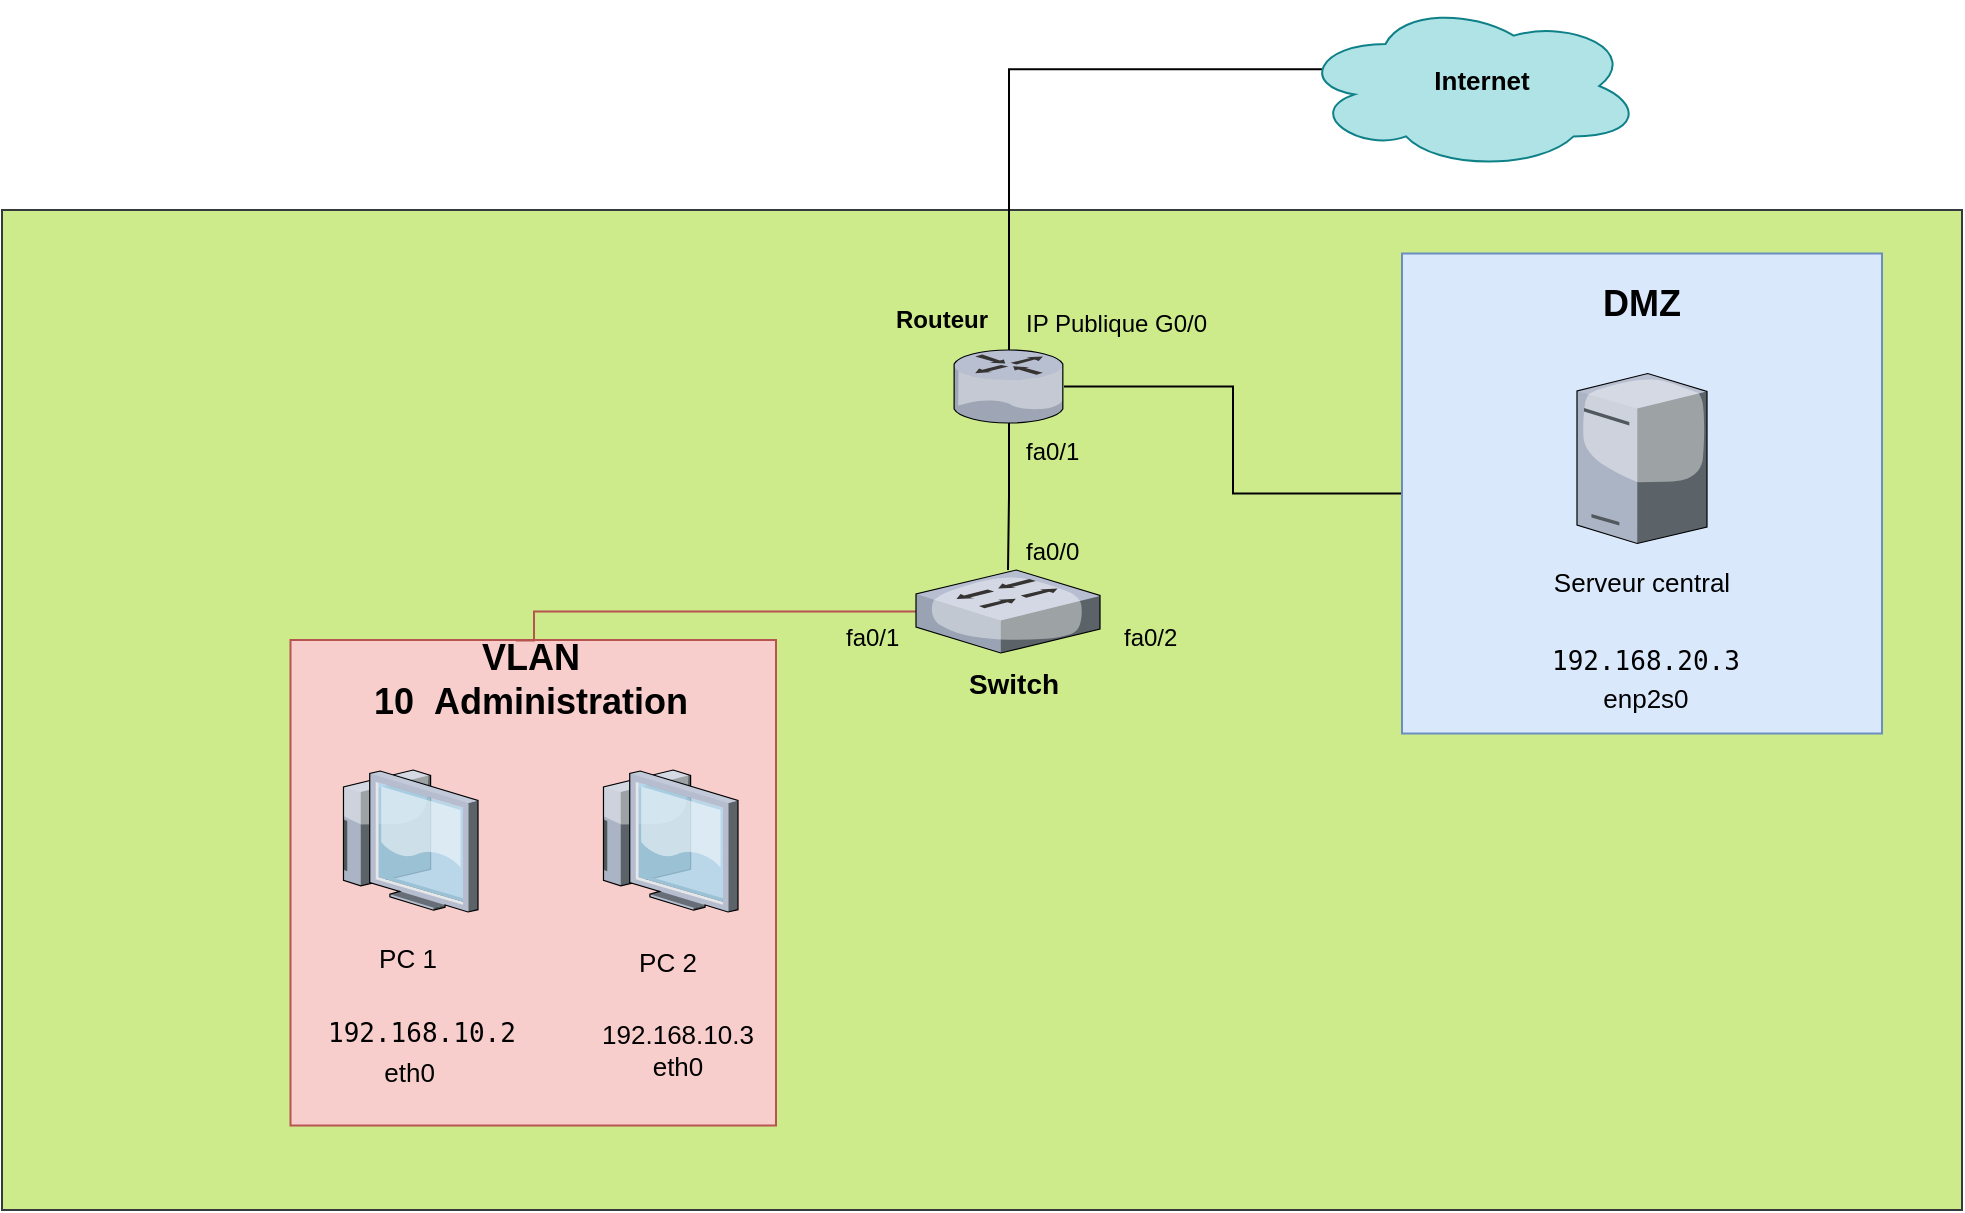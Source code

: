 <mxfile version="27.0.5">
  <diagram name="Page-1" id="jhf09ls7IOTQYogmO61J">
    <mxGraphModel dx="1282" dy="1885" grid="1" gridSize="10" guides="1" tooltips="1" connect="1" arrows="1" fold="1" page="1" pageScale="1" pageWidth="827" pageHeight="1169" math="0" shadow="0">
      <root>
        <mxCell id="0" />
        <mxCell id="1" parent="0" />
        <mxCell id="uptyACYF9q1GfJ_68p10-8" value="" style="rounded=0;whiteSpace=wrap;html=1;shadow=0;strokeColor=#36393d;fillColor=#cdeb8b;" parent="1" vertex="1">
          <mxGeometry x="10" y="-20" width="980" height="500" as="geometry" />
        </mxCell>
        <mxCell id="uptyACYF9q1GfJ_68p10-11" value="" style="whiteSpace=wrap;html=1;aspect=fixed;strokeColor=#b85450;fillColor=#f8cecc;" parent="1" vertex="1">
          <mxGeometry x="154.25" y="195" width="242.75" height="242.75" as="geometry" />
        </mxCell>
        <mxCell id="yxZzJRFGtM7eDR7PXihF-28" style="edgeStyle=orthogonalEdgeStyle;rounded=0;orthogonalLoop=1;jettySize=auto;html=1;exitX=0.07;exitY=0.4;exitDx=0;exitDy=0;exitPerimeter=0;endArrow=none;startFill=0;" parent="1" source="uptyACYF9q1GfJ_68p10-2" target="uptyACYF9q1GfJ_68p10-5" edge="1">
          <mxGeometry relative="1" as="geometry" />
        </mxCell>
        <mxCell id="uptyACYF9q1GfJ_68p10-2" value="" style="ellipse;shape=cloud;whiteSpace=wrap;html=1;fillColor=#b0e3e6;strokeColor=#0e8088;" parent="1" vertex="1">
          <mxGeometry x="659" y="-124" width="171" height="84" as="geometry" />
        </mxCell>
        <mxCell id="uptyACYF9q1GfJ_68p10-4" value="Routeur" style="text;html=1;align=center;verticalAlign=middle;whiteSpace=wrap;rounded=0;fontStyle=1" parent="1" vertex="1">
          <mxGeometry x="450" y="20" width="60" height="30" as="geometry" />
        </mxCell>
        <mxCell id="yxZzJRFGtM7eDR7PXihF-13" value="" style="edgeStyle=orthogonalEdgeStyle;rounded=0;orthogonalLoop=1;jettySize=auto;html=1;verticalAlign=bottom;endArrow=none;startFill=0;" parent="1" source="uptyACYF9q1GfJ_68p10-5" target="uptyACYF9q1GfJ_68p10-6" edge="1">
          <mxGeometry relative="1" as="geometry" />
        </mxCell>
        <mxCell id="uptyACYF9q1GfJ_68p10-5" value="" style="verticalLabelPosition=bottom;sketch=0;aspect=fixed;html=1;verticalAlign=top;strokeColor=none;align=center;outlineConnect=0;shape=mxgraph.citrix.router;" parent="1" vertex="1">
          <mxGeometry x="486" y="50" width="55" height="36.5" as="geometry" />
        </mxCell>
        <mxCell id="yxZzJRFGtM7eDR7PXihF-22" style="edgeStyle=orthogonalEdgeStyle;rounded=0;orthogonalLoop=1;jettySize=auto;html=1;entryX=0;entryY=0.5;entryDx=0;entryDy=0;endArrow=none;startFill=0;" parent="1" source="uptyACYF9q1GfJ_68p10-5" target="yxZzJRFGtM7eDR7PXihF-3" edge="1">
          <mxGeometry relative="1" as="geometry">
            <mxPoint x="630" y="120" as="sourcePoint" />
            <mxPoint x="634" y="476" as="targetPoint" />
            <Array as="points" />
          </mxGeometry>
        </mxCell>
        <mxCell id="yxZzJRFGtM7eDR7PXihF-23" style="edgeStyle=orthogonalEdgeStyle;rounded=0;orthogonalLoop=1;jettySize=auto;html=1;fillColor=#f8cecc;strokeColor=#B85450;entryX=0.464;entryY=0.001;entryDx=0;entryDy=0;entryPerimeter=0;endArrow=none;startFill=0;" parent="1" source="uptyACYF9q1GfJ_68p10-6" target="uptyACYF9q1GfJ_68p10-11" edge="1">
          <mxGeometry relative="1" as="geometry">
            <mxPoint x="295" y="240" as="targetPoint" />
            <Array as="points">
              <mxPoint x="276" y="181" />
              <mxPoint x="276" y="195" />
            </Array>
          </mxGeometry>
        </mxCell>
        <mxCell id="uptyACYF9q1GfJ_68p10-6" value="" style="verticalLabelPosition=bottom;sketch=0;aspect=fixed;html=1;verticalAlign=top;strokeColor=none;align=center;outlineConnect=0;shape=mxgraph.citrix.switch;" parent="1" vertex="1">
          <mxGeometry x="467" y="160" width="92" height="41.5" as="geometry" />
        </mxCell>
        <mxCell id="uptyACYF9q1GfJ_68p10-7" value="&lt;font&gt;Internet&lt;/font&gt;" style="text;html=1;align=center;verticalAlign=middle;whiteSpace=wrap;rounded=0;fontSize=13;fontStyle=1" parent="1" vertex="1">
          <mxGeometry x="720" y="-100" width="60" height="30" as="geometry" />
        </mxCell>
        <mxCell id="yxZzJRFGtM7eDR7PXihF-3" value="" style="whiteSpace=wrap;html=1;aspect=fixed;fillColor=#dae8fc;strokeColor=#6c8ebf;" parent="1" vertex="1">
          <mxGeometry x="710" y="1.75" width="240" height="240" as="geometry" />
        </mxCell>
        <mxCell id="yxZzJRFGtM7eDR7PXihF-4" value="&lt;font style=&quot;font-size: 18px;&quot;&gt;VLAN 10&amp;nbsp;&amp;nbsp;&lt;/font&gt;&lt;span style=&quot;font-size: 18px; background-color: transparent; color: light-dark(rgb(0, 0, 0), rgb(255, 255, 255));&quot;&gt;Administration&lt;/span&gt;" style="text;strokeColor=none;align=center;fillColor=none;html=1;verticalAlign=middle;whiteSpace=wrap;rounded=0;fontStyle=1" parent="1" vertex="1">
          <mxGeometry x="168" y="200" width="212.5" height="30" as="geometry" />
        </mxCell>
        <mxCell id="yxZzJRFGtM7eDR7PXihF-5" value="&lt;span style=&quot;font-size: 18px; background-color: transparent; color: light-dark(rgb(0, 0, 0), rgb(255, 255, 255));&quot;&gt;DMZ&lt;/span&gt;" style="text;strokeColor=none;align=center;fillColor=none;html=1;verticalAlign=middle;whiteSpace=wrap;rounded=0;fontStyle=1" parent="1" vertex="1">
          <mxGeometry x="740" y="11.75" width="180" height="30" as="geometry" />
        </mxCell>
        <mxCell id="yxZzJRFGtM7eDR7PXihF-10" value="" style="verticalLabelPosition=bottom;sketch=0;aspect=fixed;html=1;verticalAlign=top;strokeColor=none;align=center;outlineConnect=0;shape=mxgraph.citrix.tower_server;" parent="1" vertex="1">
          <mxGeometry x="797.5" y="61.75" width="65" height="85" as="geometry" />
        </mxCell>
        <mxCell id="yxZzJRFGtM7eDR7PXihF-16" value="" style="verticalLabelPosition=bottom;sketch=0;aspect=fixed;html=1;verticalAlign=top;strokeColor=none;align=center;outlineConnect=0;shape=mxgraph.citrix.thin_client;" parent="1" vertex="1">
          <mxGeometry x="177" y="260" width="71" height="71" as="geometry" />
        </mxCell>
        <mxCell id="83VA1FHLOg1mapcQ4TMc-15" value="&lt;table&gt;&lt;tbody&gt;&lt;tr&gt;&lt;td data-col-size=&quot;sm&quot; data-end=&quot;1533&quot; data-start=&quot;1508&quot;&gt;&lt;/td&gt;&lt;/tr&gt;&lt;/tbody&gt;&lt;/table&gt;&lt;table&gt;&lt;tbody&gt;&lt;tr&gt;&lt;td data-col-size=&quot;sm&quot; data-end=&quot;1556&quot; data-start=&quot;1533&quot;&gt;&lt;code data-end=&quot;1549&quot; data-start=&quot;1535&quot;&gt;&lt;font&gt;192.168.10.2&lt;/font&gt;&lt;/code&gt;&lt;/td&gt;&lt;/tr&gt;&lt;/tbody&gt;&lt;/table&gt;&amp;nbsp;&lt;span style=&quot;font-size: 14px;&quot;&gt;&amp;nbsp;&amp;nbsp;&lt;/span&gt;&lt;span style=&quot;font-size: 14px; white-space: pre;&quot;&gt;&#x9;&lt;/span&gt;&lt;span style=&quot;color: light-dark(rgb(0, 0, 0), rgb(255, 255, 255)); background-color: transparent;&quot;&gt;&lt;font&gt;eth0&lt;/font&gt;&lt;/span&gt;" style="text;whiteSpace=wrap;html=1;fontSize=13;" parent="1" vertex="1">
          <mxGeometry x="168" y="367.5" width="120" height="50" as="geometry" />
        </mxCell>
        <mxCell id="83VA1FHLOg1mapcQ4TMc-18" value="&lt;table&gt;&lt;tbody&gt;&lt;tr&gt;&lt;td data-col-size=&quot;sm&quot; data-end=&quot;1827&quot; data-start=&quot;1799&quot;&gt;&lt;/td&gt;&lt;/tr&gt;&lt;/tbody&gt;&lt;/table&gt;&lt;table&gt;&lt;tbody&gt;&lt;tr&gt;&lt;td style=&quot;text-align: center;&quot; data-end=&quot;1847&quot; data-start=&quot;1827&quot; data-col-size=&quot;sm&quot;&gt;&lt;code data-end=&quot;1843&quot; data-start=&quot;1829&quot;&gt;192.168.20.3&lt;/code&gt;&lt;/td&gt;&lt;/tr&gt;&lt;/tbody&gt;&lt;/table&gt;&lt;div style=&quot;text-align: center;&quot;&gt;&lt;span style=&quot;background-color: transparent; color: light-dark(rgb(0, 0, 0), rgb(255, 255, 255));&quot;&gt;enp2s0&lt;/span&gt;&lt;/div&gt;" style="text;whiteSpace=wrap;html=1;fontSize=13;" parent="1" vertex="1">
          <mxGeometry x="780" y="181.75" width="100" height="50" as="geometry" />
        </mxCell>
        <mxCell id="83VA1FHLOg1mapcQ4TMc-19" value="IP Publique G0/0" style="text;whiteSpace=wrap;html=1;" parent="1" vertex="1">
          <mxGeometry x="520" y="23" width="100" height="40" as="geometry" />
        </mxCell>
        <mxCell id="83VA1FHLOg1mapcQ4TMc-20" value="fa0/1" style="text;whiteSpace=wrap;html=1;" parent="1" vertex="1">
          <mxGeometry x="520" y="86.5" width="50" height="40" as="geometry" />
        </mxCell>
        <mxCell id="83VA1FHLOg1mapcQ4TMc-22" value="" style="verticalLabelPosition=bottom;sketch=0;aspect=fixed;html=1;verticalAlign=top;strokeColor=none;align=center;outlineConnect=0;shape=mxgraph.citrix.thin_client;" parent="1" vertex="1">
          <mxGeometry x="307" y="260" width="71" height="71" as="geometry" />
        </mxCell>
        <mxCell id="83VA1FHLOg1mapcQ4TMc-23" value="192.168.10.3&lt;div&gt;eth0&lt;/div&gt;" style="text;strokeColor=none;fillColor=none;html=1;align=center;verticalAlign=middle;whiteSpace=wrap;rounded=0;fontSize=13;" parent="1" vertex="1">
          <mxGeometry x="318" y="384.5" width="60" height="30" as="geometry" />
        </mxCell>
        <mxCell id="83VA1FHLOg1mapcQ4TMc-29" value="Switch" style="text;html=1;align=center;verticalAlign=middle;whiteSpace=wrap;rounded=0;fontSize=14;fontStyle=1" parent="1" vertex="1">
          <mxGeometry x="486" y="202" width="60" height="30" as="geometry" />
        </mxCell>
        <mxCell id="83VA1FHLOg1mapcQ4TMc-30" value="fa0/0" style="text;whiteSpace=wrap;html=1;" parent="1" vertex="1">
          <mxGeometry x="520" y="137" width="50" height="40" as="geometry" />
        </mxCell>
        <mxCell id="83VA1FHLOg1mapcQ4TMc-31" value="fa0/1" style="text;whiteSpace=wrap;html=1;" parent="1" vertex="1">
          <mxGeometry x="430" y="180" width="50" height="40" as="geometry" />
        </mxCell>
        <mxCell id="83VA1FHLOg1mapcQ4TMc-32" value="fa0/2" style="text;whiteSpace=wrap;html=1;" parent="1" vertex="1">
          <mxGeometry x="568.75" y="180" width="50" height="40" as="geometry" />
        </mxCell>
        <mxCell id="83VA1FHLOg1mapcQ4TMc-33" value="Serveur central" style="text;whiteSpace=wrap;html=1;align=center;fontSize=13;" parent="1" vertex="1">
          <mxGeometry x="780" y="151.75" width="100" height="40" as="geometry" />
        </mxCell>
        <mxCell id="83VA1FHLOg1mapcQ4TMc-34" value="PC 1" style="text;whiteSpace=wrap;html=1;align=center;fontSize=13;" parent="1" vertex="1">
          <mxGeometry x="162.5" y="340" width="100" height="40" as="geometry" />
        </mxCell>
        <mxCell id="83VA1FHLOg1mapcQ4TMc-35" value="PC 2" style="text;whiteSpace=wrap;html=1;align=center;fontSize=13;" parent="1" vertex="1">
          <mxGeometry x="292.5" y="341.5" width="100" height="40" as="geometry" />
        </mxCell>
      </root>
    </mxGraphModel>
  </diagram>
</mxfile>
